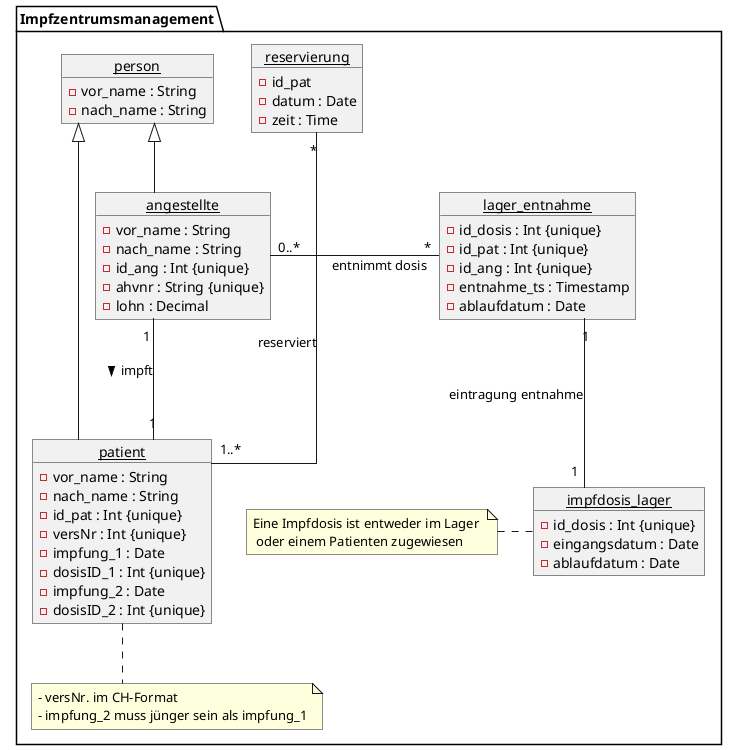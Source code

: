 @startuml
skinparam linetype ortho
/'
 ' skinparam handwritten true
 '/
skinparam style strictuml


package "Impfzentrumsmanagement" {

        object person {
                - vor_name : String
                - nach_name : String
        }
        object angestellte {
                - vor_name : String
                - nach_name : String
                - id_ang : Int {unique}
                - ahvnr : String {unique}
                - lohn : Decimal
        }
        object patient {
                - vor_name : String
                - nach_name : String
                - id_pat : Int {unique}
                - versNr : Int {unique}
                - impfung_1 : Date
                - dosisID_1 : Int {unique}
                - impfung_2 : Date
                - dosisID_2 : Int {unique}
        }
        object reservierung {
                - id_pat
                - datum : Date
                - zeit : Time
        }
        object impfdosis_lager {
                - id_dosis : Int {unique}
                - eingangsdatum : Date
                - ablaufdatum : Date
        }
        object lager_entnahme {
                - id_dosis : Int {unique}
                - id_pat : Int {unique}
                - id_ang : Int {unique}
                - entnahme_ts : Timestamp
                - ablaufdatum : Date
        }

        /'
         ' note "{disjoint, complete}" as nDC
         '/
        note "- versNr. im CH-Format\n- impfung_2 muss jünger sein als impfung_1" as nV
        note "Eine Impfdosis ist entweder im Lager \n oder einem Patienten zugewiesen" as nI

        nI .right. impfdosis_lager

        /'
         ' nDC .left. person
         '/

        nV .up. patient

        patient -up-|> person
        angestellte -up-|> person

        angestellte "1" --- "1" patient : impft >
        angestellte "0..*" -left-- "*" lager_entnahme : entnimmt dosis

        impfdosis_lager "1"-up--"1" lager_entnahme : eintragung entnahme

        patient "1..*" -up--- "*" reservierung : reserviert
        /'
         ' reservierung "1..*"---"*" impfdosis_lager  : dosisreservierung
         '/
}
@enduml
